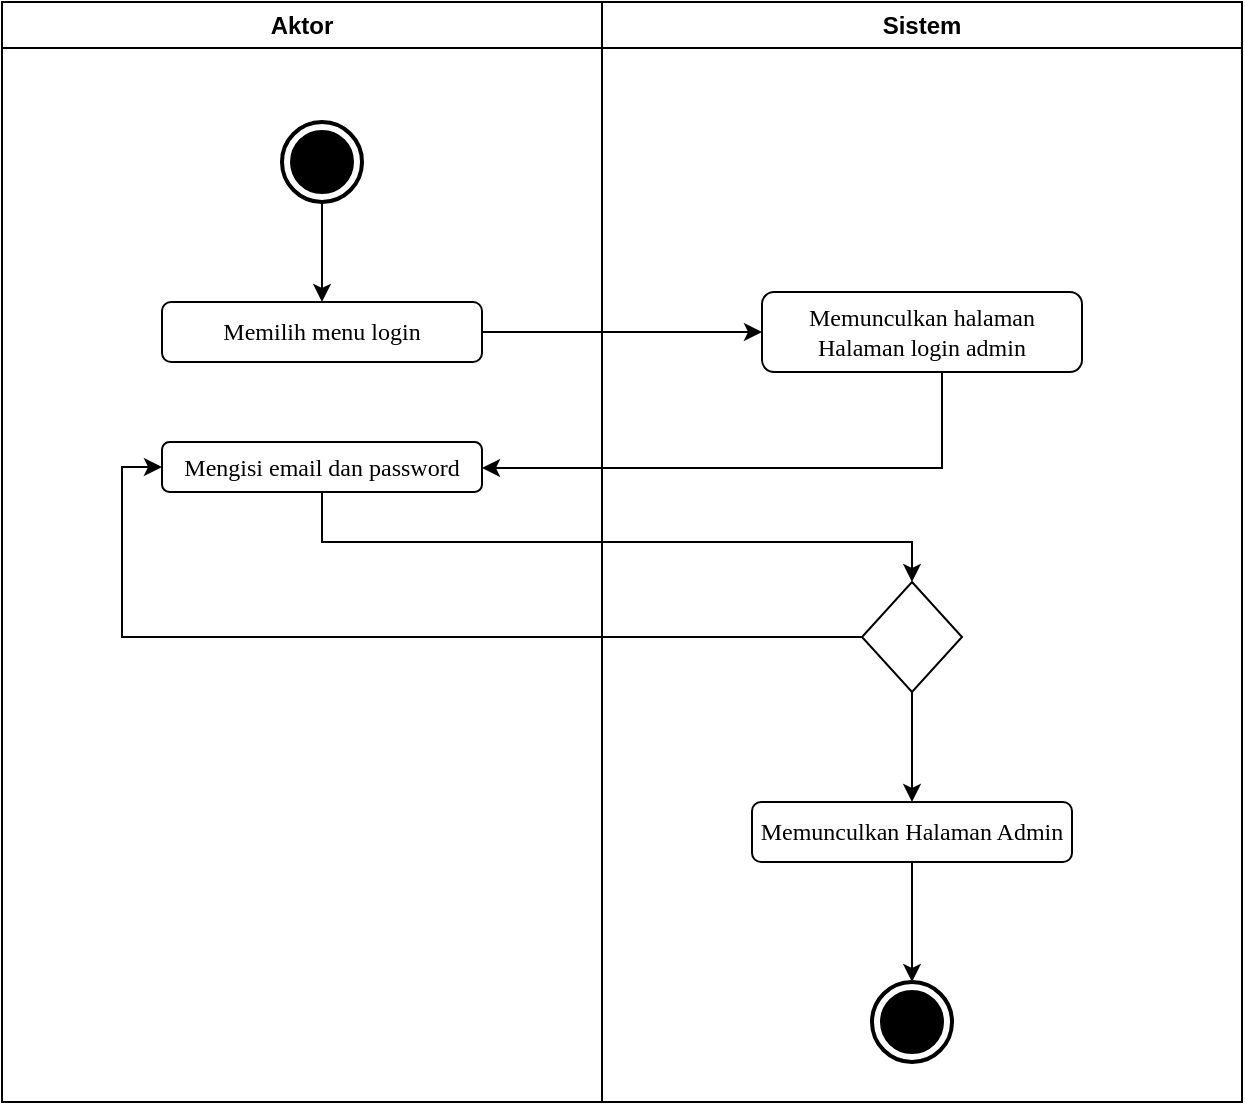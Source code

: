 <mxfile version="21.6.5" type="github">
  <diagram name="Halaman-1" id="qDCoZ0gxAR9lAThdU5mK">
    <mxGraphModel dx="2232" dy="1019" grid="1" gridSize="10" guides="1" tooltips="1" connect="1" arrows="1" fold="1" page="1" pageScale="1" pageWidth="827" pageHeight="1169" math="0" shadow="0">
      <root>
        <mxCell id="0" />
        <mxCell id="1" parent="0" />
        <mxCell id="Ayi7KSCXgqI4JvIZyfvN-25" value="Aktor" style="swimlane;whiteSpace=wrap;html=1;" vertex="1" parent="1">
          <mxGeometry x="90" y="70" width="300" height="550" as="geometry" />
        </mxCell>
        <mxCell id="Ayi7KSCXgqI4JvIZyfvN-26" style="edgeStyle=orthogonalEdgeStyle;rounded=0;orthogonalLoop=1;jettySize=auto;html=1;entryX=0.5;entryY=0;entryDx=0;entryDy=0;" edge="1" parent="Ayi7KSCXgqI4JvIZyfvN-25" source="Ayi7KSCXgqI4JvIZyfvN-27" target="Ayi7KSCXgqI4JvIZyfvN-28">
          <mxGeometry relative="1" as="geometry" />
        </mxCell>
        <mxCell id="Ayi7KSCXgqI4JvIZyfvN-27" value="" style="html=1;shape=mxgraph.sysml.actFinal;strokeWidth=2;verticalLabelPosition=bottom;verticalAlignment=top;" vertex="1" parent="Ayi7KSCXgqI4JvIZyfvN-25">
          <mxGeometry x="140" y="60" width="40" height="40" as="geometry" />
        </mxCell>
        <mxCell id="Ayi7KSCXgqI4JvIZyfvN-28" value="&lt;font face=&quot;Times New Roman&quot;&gt;Memilih menu login&lt;/font&gt;" style="shape=rect;html=1;rounded=1;whiteSpace=wrap;align=center;" vertex="1" parent="Ayi7KSCXgqI4JvIZyfvN-25">
          <mxGeometry x="80" y="150" width="160" height="30" as="geometry" />
        </mxCell>
        <mxCell id="Ayi7KSCXgqI4JvIZyfvN-29" value="&lt;font face=&quot;Times New Roman&quot;&gt;Mengisi email dan password&lt;/font&gt;" style="shape=rect;html=1;rounded=1;whiteSpace=wrap;align=center;" vertex="1" parent="Ayi7KSCXgqI4JvIZyfvN-25">
          <mxGeometry x="80" y="220" width="160" height="25" as="geometry" />
        </mxCell>
        <mxCell id="Ayi7KSCXgqI4JvIZyfvN-33" value="Sistem" style="swimlane;whiteSpace=wrap;html=1;" vertex="1" parent="1">
          <mxGeometry x="390" y="70" width="320" height="550" as="geometry" />
        </mxCell>
        <mxCell id="Ayi7KSCXgqI4JvIZyfvN-34" value="&lt;font face=&quot;Times New Roman&quot;&gt;Memunculkan halaman Halaman login admin&lt;/font&gt;" style="shape=rect;html=1;rounded=1;whiteSpace=wrap;align=center;" vertex="1" parent="Ayi7KSCXgqI4JvIZyfvN-33">
          <mxGeometry x="80" y="145" width="160" height="40" as="geometry" />
        </mxCell>
        <mxCell id="Ayi7KSCXgqI4JvIZyfvN-38" style="edgeStyle=orthogonalEdgeStyle;rounded=0;orthogonalLoop=1;jettySize=auto;html=1;entryX=0.5;entryY=0;entryDx=0;entryDy=0;" edge="1" parent="Ayi7KSCXgqI4JvIZyfvN-33" source="Ayi7KSCXgqI4JvIZyfvN-39" target="Ayi7KSCXgqI4JvIZyfvN-43">
          <mxGeometry relative="1" as="geometry" />
        </mxCell>
        <mxCell id="Ayi7KSCXgqI4JvIZyfvN-39" value="" style="rhombus;whiteSpace=wrap;html=1;" vertex="1" parent="Ayi7KSCXgqI4JvIZyfvN-33">
          <mxGeometry x="130" y="290" width="50" height="55" as="geometry" />
        </mxCell>
        <mxCell id="Ayi7KSCXgqI4JvIZyfvN-50" style="edgeStyle=orthogonalEdgeStyle;rounded=0;orthogonalLoop=1;jettySize=auto;html=1;entryX=0.5;entryY=0;entryDx=0;entryDy=0;entryPerimeter=0;" edge="1" parent="Ayi7KSCXgqI4JvIZyfvN-33" source="Ayi7KSCXgqI4JvIZyfvN-43" target="Ayi7KSCXgqI4JvIZyfvN-45">
          <mxGeometry relative="1" as="geometry" />
        </mxCell>
        <mxCell id="Ayi7KSCXgqI4JvIZyfvN-43" value="&lt;font face=&quot;Times New Roman&quot;&gt;Memunculkan Halaman Admin&lt;/font&gt;" style="shape=rect;html=1;rounded=1;whiteSpace=wrap;align=center;" vertex="1" parent="Ayi7KSCXgqI4JvIZyfvN-33">
          <mxGeometry x="75" y="400" width="160" height="30" as="geometry" />
        </mxCell>
        <mxCell id="Ayi7KSCXgqI4JvIZyfvN-45" value="" style="html=1;shape=mxgraph.sysml.actFinal;strokeWidth=2;verticalLabelPosition=bottom;verticalAlignment=top;" vertex="1" parent="Ayi7KSCXgqI4JvIZyfvN-33">
          <mxGeometry x="135" y="490" width="40" height="40" as="geometry" />
        </mxCell>
        <mxCell id="Ayi7KSCXgqI4JvIZyfvN-46" style="edgeStyle=orthogonalEdgeStyle;rounded=0;orthogonalLoop=1;jettySize=auto;html=1;entryX=0;entryY=0.5;entryDx=0;entryDy=0;" edge="1" parent="1" source="Ayi7KSCXgqI4JvIZyfvN-28" target="Ayi7KSCXgqI4JvIZyfvN-34">
          <mxGeometry relative="1" as="geometry" />
        </mxCell>
        <mxCell id="Ayi7KSCXgqI4JvIZyfvN-47" style="edgeStyle=orthogonalEdgeStyle;rounded=0;orthogonalLoop=1;jettySize=auto;html=1;entryX=1;entryY=0.5;entryDx=0;entryDy=0;" edge="1" parent="1" source="Ayi7KSCXgqI4JvIZyfvN-34" target="Ayi7KSCXgqI4JvIZyfvN-29">
          <mxGeometry relative="1" as="geometry">
            <Array as="points">
              <mxPoint x="560" y="303" />
              <mxPoint x="330" y="303" />
            </Array>
          </mxGeometry>
        </mxCell>
        <mxCell id="Ayi7KSCXgqI4JvIZyfvN-48" style="edgeStyle=orthogonalEdgeStyle;rounded=0;orthogonalLoop=1;jettySize=auto;html=1;entryX=0.5;entryY=0;entryDx=0;entryDy=0;" edge="1" parent="1" source="Ayi7KSCXgqI4JvIZyfvN-29" target="Ayi7KSCXgqI4JvIZyfvN-39">
          <mxGeometry relative="1" as="geometry">
            <Array as="points">
              <mxPoint x="250" y="340" />
              <mxPoint x="545" y="340" />
            </Array>
          </mxGeometry>
        </mxCell>
        <mxCell id="Ayi7KSCXgqI4JvIZyfvN-49" style="edgeStyle=orthogonalEdgeStyle;rounded=0;orthogonalLoop=1;jettySize=auto;html=1;entryX=0;entryY=0.5;entryDx=0;entryDy=0;" edge="1" parent="1" source="Ayi7KSCXgqI4JvIZyfvN-39" target="Ayi7KSCXgqI4JvIZyfvN-29">
          <mxGeometry relative="1" as="geometry" />
        </mxCell>
      </root>
    </mxGraphModel>
  </diagram>
</mxfile>
